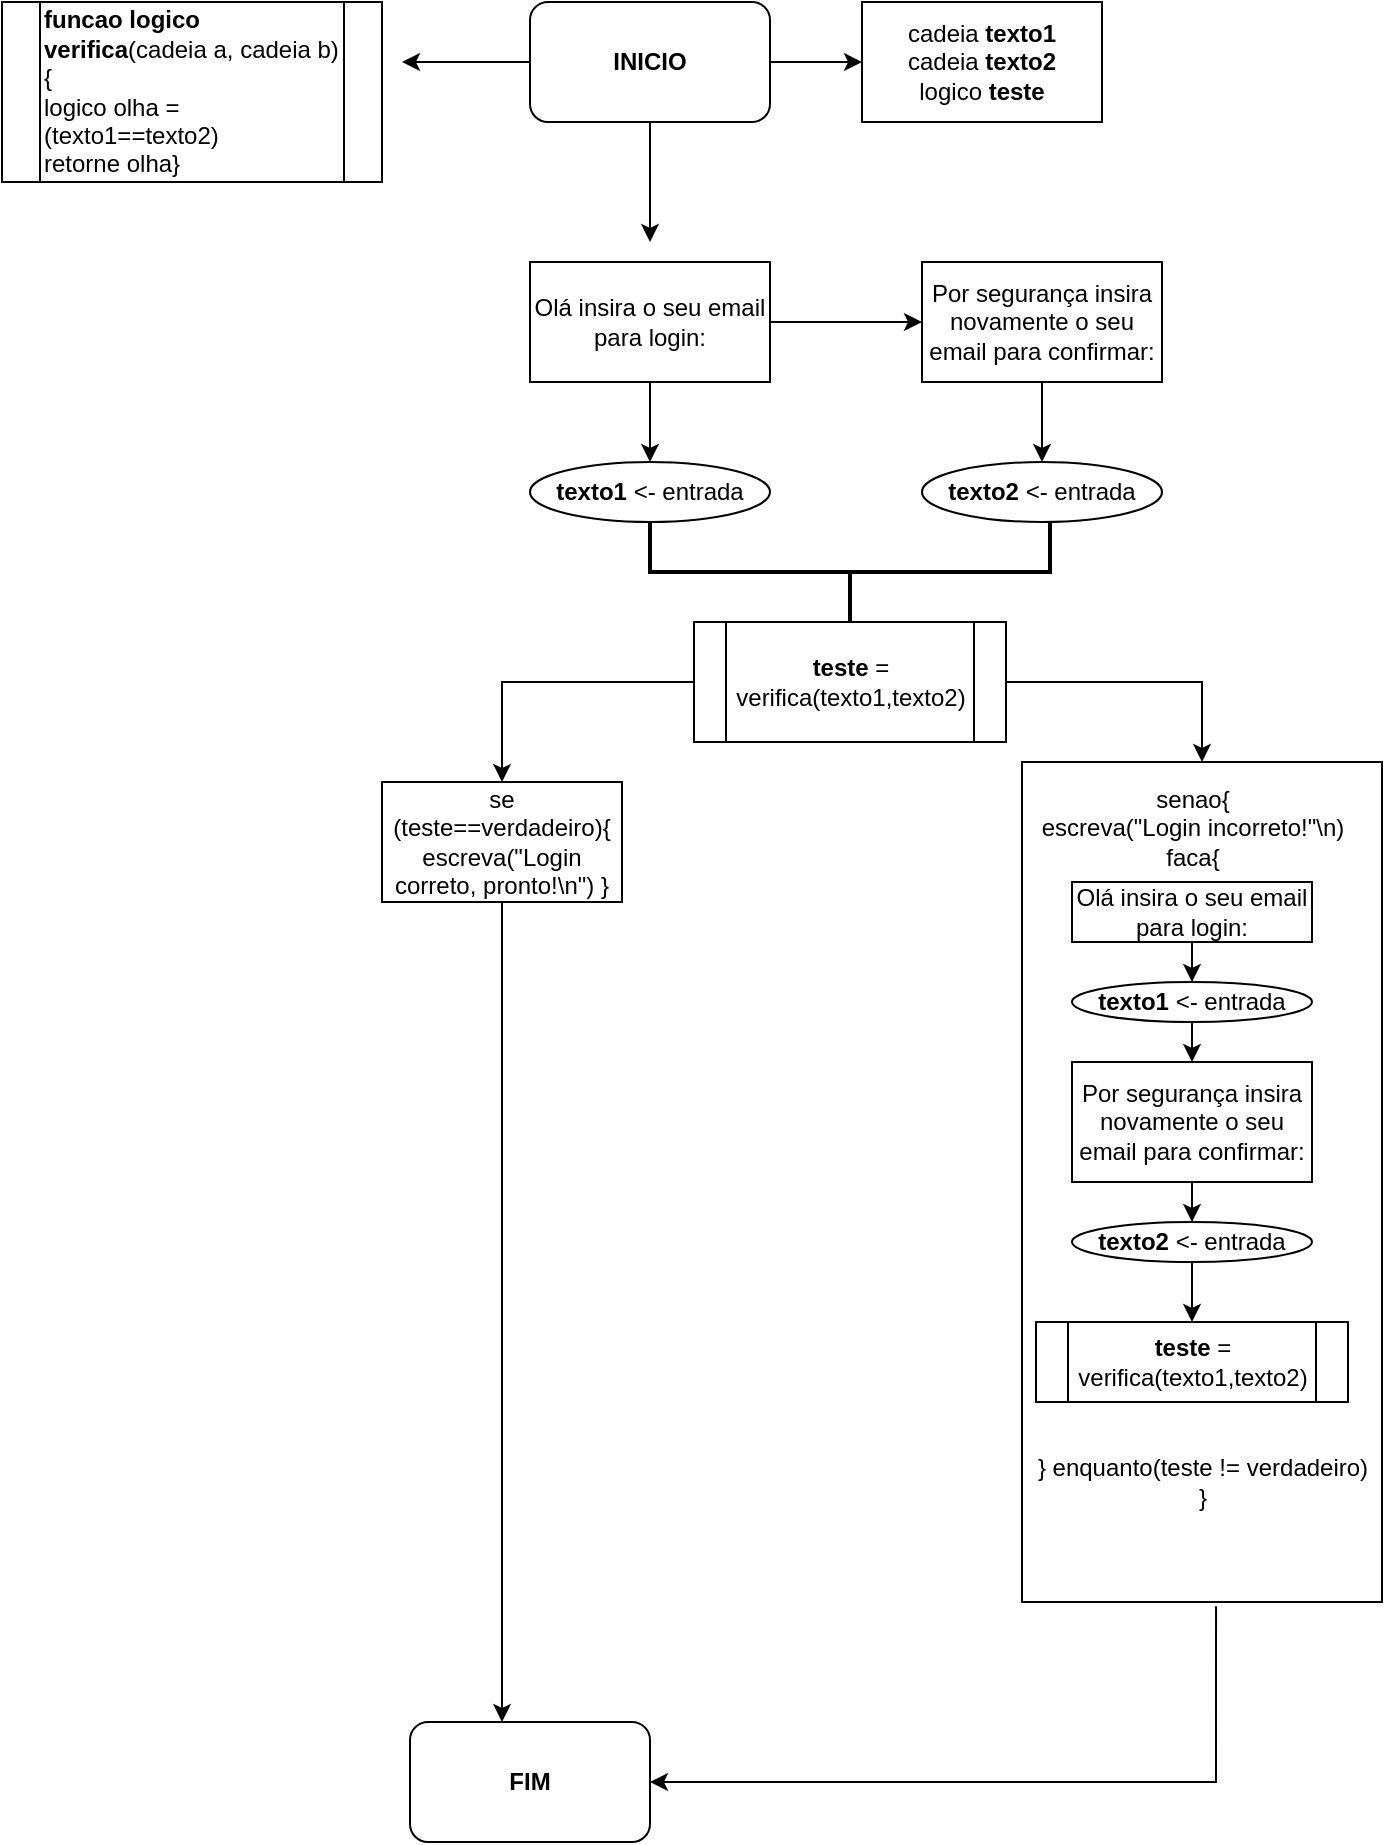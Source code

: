 <mxfile version="24.4.4" type="github">
  <diagram name="Página-1" id="Hpx_vAJ1bZp_XK0Hu1RE">
    <mxGraphModel dx="880" dy="468" grid="1" gridSize="10" guides="1" tooltips="1" connect="1" arrows="1" fold="1" page="1" pageScale="1" pageWidth="827" pageHeight="1169" math="0" shadow="0">
      <root>
        <mxCell id="0" />
        <mxCell id="1" parent="0" />
        <mxCell id="k4MI8N_epbBp80HEhz9m-2" style="edgeStyle=orthogonalEdgeStyle;rounded=0;orthogonalLoop=1;jettySize=auto;html=1;" edge="1" parent="1" source="k4MI8N_epbBp80HEhz9m-1">
          <mxGeometry relative="1" as="geometry">
            <mxPoint x="520" y="40" as="targetPoint" />
          </mxGeometry>
        </mxCell>
        <mxCell id="k4MI8N_epbBp80HEhz9m-6" style="edgeStyle=orthogonalEdgeStyle;rounded=0;orthogonalLoop=1;jettySize=auto;html=1;" edge="1" parent="1" source="k4MI8N_epbBp80HEhz9m-1">
          <mxGeometry relative="1" as="geometry">
            <mxPoint x="290" y="40" as="targetPoint" />
          </mxGeometry>
        </mxCell>
        <mxCell id="k4MI8N_epbBp80HEhz9m-7" style="edgeStyle=orthogonalEdgeStyle;rounded=0;orthogonalLoop=1;jettySize=auto;html=1;" edge="1" parent="1" source="k4MI8N_epbBp80HEhz9m-1">
          <mxGeometry relative="1" as="geometry">
            <mxPoint x="414" y="130" as="targetPoint" />
          </mxGeometry>
        </mxCell>
        <mxCell id="k4MI8N_epbBp80HEhz9m-1" value="&lt;b&gt;INICIO&lt;/b&gt;" style="rounded=1;whiteSpace=wrap;html=1;" vertex="1" parent="1">
          <mxGeometry x="354" y="10" width="120" height="60" as="geometry" />
        </mxCell>
        <mxCell id="k4MI8N_epbBp80HEhz9m-3" value="cadeia &lt;b&gt;texto1&lt;/b&gt;&lt;div&gt;cadeia &lt;b&gt;texto2&lt;/b&gt;&lt;/div&gt;&lt;div&gt;logico &lt;b&gt;teste&lt;/b&gt;&lt;/div&gt;" style="rounded=0;whiteSpace=wrap;html=1;" vertex="1" parent="1">
          <mxGeometry x="520" y="10" width="120" height="60" as="geometry" />
        </mxCell>
        <mxCell id="k4MI8N_epbBp80HEhz9m-5" value="&lt;b&gt;funcao logico verifica&lt;/b&gt;(cadeia a, cadeia b){&lt;div&gt;logico olha = (texto1==texto2)&lt;/div&gt;&lt;div&gt;retorne olha}&lt;/div&gt;" style="shape=process;whiteSpace=wrap;html=1;backgroundOutline=1;align=left;" vertex="1" parent="1">
          <mxGeometry x="90" y="10" width="190" height="90" as="geometry" />
        </mxCell>
        <mxCell id="k4MI8N_epbBp80HEhz9m-9" style="edgeStyle=orthogonalEdgeStyle;rounded=0;orthogonalLoop=1;jettySize=auto;html=1;" edge="1" parent="1" source="k4MI8N_epbBp80HEhz9m-8">
          <mxGeometry relative="1" as="geometry">
            <mxPoint x="414" y="240" as="targetPoint" />
          </mxGeometry>
        </mxCell>
        <mxCell id="k4MI8N_epbBp80HEhz9m-11" style="edgeStyle=orthogonalEdgeStyle;rounded=0;orthogonalLoop=1;jettySize=auto;html=1;" edge="1" parent="1" source="k4MI8N_epbBp80HEhz9m-8">
          <mxGeometry relative="1" as="geometry">
            <mxPoint x="550" y="170" as="targetPoint" />
          </mxGeometry>
        </mxCell>
        <mxCell id="k4MI8N_epbBp80HEhz9m-8" value="Olá insira o seu email para login:" style="rounded=0;whiteSpace=wrap;html=1;" vertex="1" parent="1">
          <mxGeometry x="354" y="140" width="120" height="60" as="geometry" />
        </mxCell>
        <mxCell id="k4MI8N_epbBp80HEhz9m-10" value="&lt;b&gt;texto1 &lt;/b&gt;&amp;lt;- entrada" style="ellipse;whiteSpace=wrap;html=1;" vertex="1" parent="1">
          <mxGeometry x="354" y="240" width="120" height="30" as="geometry" />
        </mxCell>
        <mxCell id="k4MI8N_epbBp80HEhz9m-13" style="edgeStyle=orthogonalEdgeStyle;rounded=0;orthogonalLoop=1;jettySize=auto;html=1;" edge="1" parent="1" source="k4MI8N_epbBp80HEhz9m-12">
          <mxGeometry relative="1" as="geometry">
            <mxPoint x="610" y="240" as="targetPoint" />
          </mxGeometry>
        </mxCell>
        <mxCell id="k4MI8N_epbBp80HEhz9m-12" value="Por segurança insira novamente o seu email para confirmar:" style="rounded=0;whiteSpace=wrap;html=1;" vertex="1" parent="1">
          <mxGeometry x="550" y="140" width="120" height="60" as="geometry" />
        </mxCell>
        <mxCell id="k4MI8N_epbBp80HEhz9m-14" value="&lt;b&gt;texto2&amp;nbsp;&lt;/b&gt;&amp;lt;- entrada" style="ellipse;whiteSpace=wrap;html=1;" vertex="1" parent="1">
          <mxGeometry x="550" y="240" width="120" height="30" as="geometry" />
        </mxCell>
        <mxCell id="k4MI8N_epbBp80HEhz9m-15" value="" style="strokeWidth=2;html=1;shape=mxgraph.flowchart.annotation_2;align=left;labelPosition=right;pointerEvents=1;direction=north;" vertex="1" parent="1">
          <mxGeometry x="414" y="270" width="200" height="50" as="geometry" />
        </mxCell>
        <mxCell id="k4MI8N_epbBp80HEhz9m-16" value="&lt;b&gt;teste &lt;/b&gt;= verifica(texto1,texto2)" style="shape=process;whiteSpace=wrap;html=1;backgroundOutline=1;" vertex="1" parent="1">
          <mxGeometry x="436" y="320" width="156" height="60" as="geometry" />
        </mxCell>
        <mxCell id="k4MI8N_epbBp80HEhz9m-39" style="edgeStyle=orthogonalEdgeStyle;rounded=0;orthogonalLoop=1;jettySize=auto;html=1;" edge="1" parent="1" source="k4MI8N_epbBp80HEhz9m-17">
          <mxGeometry relative="1" as="geometry">
            <mxPoint x="340" y="870" as="targetPoint" />
          </mxGeometry>
        </mxCell>
        <mxCell id="k4MI8N_epbBp80HEhz9m-17" value="se (teste==verdadeiro){&lt;div&gt;escreva(&quot;Login correto, pronto!\n&quot;) }&lt;/div&gt;" style="rounded=0;whiteSpace=wrap;html=1;" vertex="1" parent="1">
          <mxGeometry x="280" y="400" width="120" height="60" as="geometry" />
        </mxCell>
        <mxCell id="k4MI8N_epbBp80HEhz9m-18" value="&lt;div&gt;&lt;br&gt;&lt;/div&gt;" style="rounded=0;whiteSpace=wrap;html=1;" vertex="1" parent="1">
          <mxGeometry x="600" y="390" width="180" height="420" as="geometry" />
        </mxCell>
        <mxCell id="k4MI8N_epbBp80HEhz9m-19" value="" style="endArrow=classic;html=1;rounded=0;exitX=0;exitY=0.5;exitDx=0;exitDy=0;entryX=0.5;entryY=0;entryDx=0;entryDy=0;" edge="1" parent="1" source="k4MI8N_epbBp80HEhz9m-16" target="k4MI8N_epbBp80HEhz9m-17">
          <mxGeometry width="50" height="50" relative="1" as="geometry">
            <mxPoint x="420" y="450" as="sourcePoint" />
            <mxPoint x="470" y="400" as="targetPoint" />
            <Array as="points">
              <mxPoint x="340" y="350" />
            </Array>
          </mxGeometry>
        </mxCell>
        <mxCell id="k4MI8N_epbBp80HEhz9m-21" value="senao{&lt;div&gt;escreva(&quot;Login incorreto!&quot;\n)&lt;/div&gt;&lt;div&gt;faca{&lt;/div&gt;&lt;div&gt;&lt;br style=&quot;text-wrap: wrap;&quot;&gt;&lt;/div&gt;" style="text;html=1;align=center;verticalAlign=middle;resizable=0;points=[];autosize=1;strokeColor=none;fillColor=none;" vertex="1" parent="1">
          <mxGeometry x="600" y="395" width="170" height="70" as="geometry" />
        </mxCell>
        <mxCell id="k4MI8N_epbBp80HEhz9m-25" style="edgeStyle=orthogonalEdgeStyle;rounded=0;orthogonalLoop=1;jettySize=auto;html=1;entryX=0.5;entryY=0;entryDx=0;entryDy=0;" edge="1" parent="1" source="k4MI8N_epbBp80HEhz9m-22" target="k4MI8N_epbBp80HEhz9m-23">
          <mxGeometry relative="1" as="geometry" />
        </mxCell>
        <mxCell id="k4MI8N_epbBp80HEhz9m-22" value="Olá insira o seu email para login:" style="rounded=0;whiteSpace=wrap;html=1;" vertex="1" parent="1">
          <mxGeometry x="625" y="450" width="120" height="30" as="geometry" />
        </mxCell>
        <mxCell id="k4MI8N_epbBp80HEhz9m-23" value="&lt;b&gt;texto1 &lt;/b&gt;&amp;lt;- entrada" style="ellipse;whiteSpace=wrap;html=1;" vertex="1" parent="1">
          <mxGeometry x="625" y="500" width="120" height="20" as="geometry" />
        </mxCell>
        <mxCell id="k4MI8N_epbBp80HEhz9m-34" style="edgeStyle=orthogonalEdgeStyle;rounded=0;orthogonalLoop=1;jettySize=auto;html=1;entryX=0.5;entryY=0;entryDx=0;entryDy=0;" edge="1" parent="1" source="k4MI8N_epbBp80HEhz9m-29" target="k4MI8N_epbBp80HEhz9m-33">
          <mxGeometry relative="1" as="geometry" />
        </mxCell>
        <mxCell id="k4MI8N_epbBp80HEhz9m-29" value="Por segurança insira novamente o seu email para confirmar:" style="rounded=0;whiteSpace=wrap;html=1;" vertex="1" parent="1">
          <mxGeometry x="625" y="540" width="120" height="60" as="geometry" />
        </mxCell>
        <mxCell id="k4MI8N_epbBp80HEhz9m-32" value="" style="endArrow=classic;html=1;rounded=0;exitX=0.5;exitY=1;exitDx=0;exitDy=0;entryX=0.5;entryY=0;entryDx=0;entryDy=0;" edge="1" parent="1" source="k4MI8N_epbBp80HEhz9m-23" target="k4MI8N_epbBp80HEhz9m-29">
          <mxGeometry width="50" height="50" relative="1" as="geometry">
            <mxPoint x="420" y="610" as="sourcePoint" />
            <mxPoint x="470" y="560" as="targetPoint" />
          </mxGeometry>
        </mxCell>
        <mxCell id="k4MI8N_epbBp80HEhz9m-36" style="edgeStyle=orthogonalEdgeStyle;rounded=0;orthogonalLoop=1;jettySize=auto;html=1;entryX=0.5;entryY=0;entryDx=0;entryDy=0;" edge="1" parent="1" source="k4MI8N_epbBp80HEhz9m-33" target="k4MI8N_epbBp80HEhz9m-35">
          <mxGeometry relative="1" as="geometry" />
        </mxCell>
        <mxCell id="k4MI8N_epbBp80HEhz9m-33" value="&lt;b&gt;texto2&amp;nbsp;&lt;/b&gt;&amp;lt;- entrada" style="ellipse;whiteSpace=wrap;html=1;" vertex="1" parent="1">
          <mxGeometry x="625" y="620" width="120" height="20" as="geometry" />
        </mxCell>
        <mxCell id="k4MI8N_epbBp80HEhz9m-35" value="&lt;b&gt;teste &lt;/b&gt;= verifica(texto1,texto2)" style="shape=process;whiteSpace=wrap;html=1;backgroundOutline=1;" vertex="1" parent="1">
          <mxGeometry x="607" y="670" width="156" height="40" as="geometry" />
        </mxCell>
        <mxCell id="k4MI8N_epbBp80HEhz9m-37" value="} enquanto(teste != verdadeiro)&lt;div&gt;}&lt;/div&gt;" style="text;html=1;align=center;verticalAlign=middle;resizable=0;points=[];autosize=1;strokeColor=none;fillColor=none;" vertex="1" parent="1">
          <mxGeometry x="595" y="730" width="190" height="40" as="geometry" />
        </mxCell>
        <mxCell id="k4MI8N_epbBp80HEhz9m-38" value="" style="endArrow=classic;html=1;rounded=0;exitX=1;exitY=0.5;exitDx=0;exitDy=0;entryX=0.5;entryY=0;entryDx=0;entryDy=0;" edge="1" parent="1" source="k4MI8N_epbBp80HEhz9m-16" target="k4MI8N_epbBp80HEhz9m-18">
          <mxGeometry width="50" height="50" relative="1" as="geometry">
            <mxPoint x="420" y="510" as="sourcePoint" />
            <mxPoint x="470" y="460" as="targetPoint" />
            <Array as="points">
              <mxPoint x="690" y="350" />
            </Array>
          </mxGeometry>
        </mxCell>
        <mxCell id="k4MI8N_epbBp80HEhz9m-40" value="" style="endArrow=classic;html=1;rounded=0;exitX=0.539;exitY=1.005;exitDx=0;exitDy=0;exitPerimeter=0;entryX=1;entryY=0.5;entryDx=0;entryDy=0;" edge="1" parent="1" source="k4MI8N_epbBp80HEhz9m-18" target="k4MI8N_epbBp80HEhz9m-41">
          <mxGeometry width="50" height="50" relative="1" as="geometry">
            <mxPoint x="420" y="810" as="sourcePoint" />
            <mxPoint x="470" y="870" as="targetPoint" />
            <Array as="points">
              <mxPoint x="697" y="900" />
            </Array>
          </mxGeometry>
        </mxCell>
        <mxCell id="k4MI8N_epbBp80HEhz9m-41" value="&lt;b&gt;FIM&lt;/b&gt;" style="rounded=1;whiteSpace=wrap;html=1;" vertex="1" parent="1">
          <mxGeometry x="294" y="870" width="120" height="60" as="geometry" />
        </mxCell>
      </root>
    </mxGraphModel>
  </diagram>
</mxfile>
